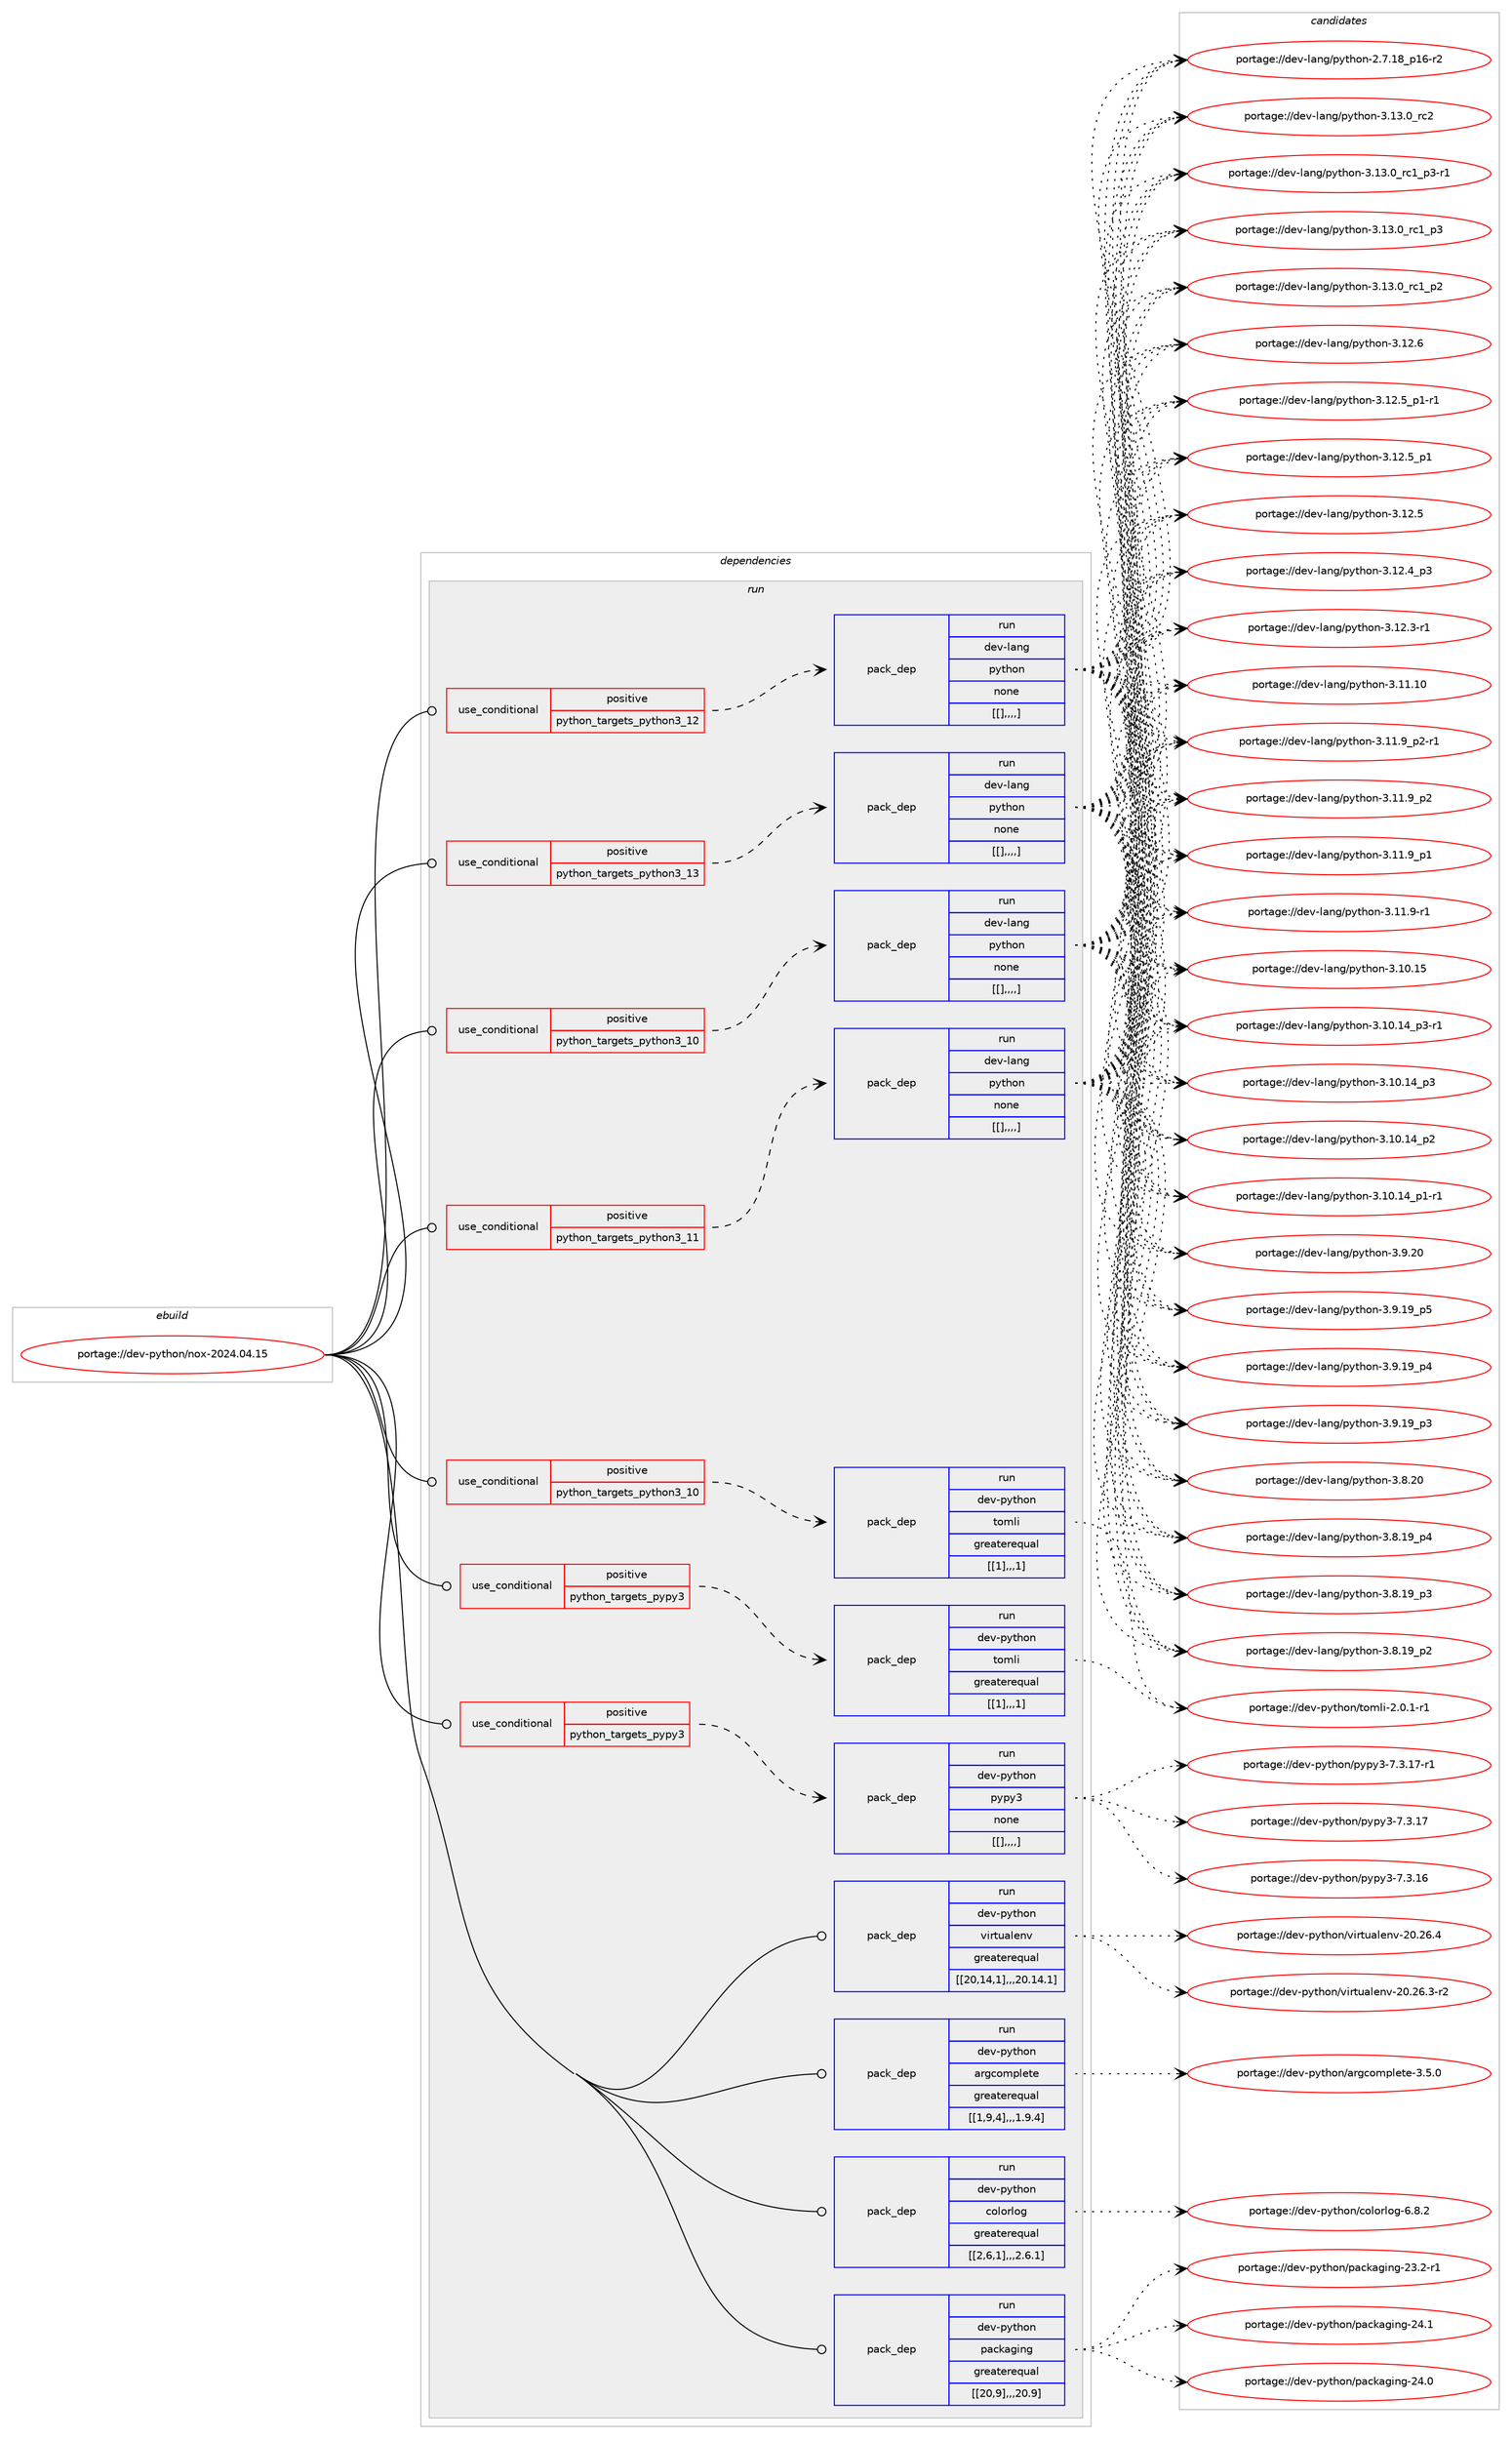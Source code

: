 digraph prolog {

# *************
# Graph options
# *************

newrank=true;
concentrate=true;
compound=true;
graph [rankdir=LR,fontname=Helvetica,fontsize=10,ranksep=1.5];#, ranksep=2.5, nodesep=0.2];
edge  [arrowhead=vee];
node  [fontname=Helvetica,fontsize=10];

# **********
# The ebuild
# **********

subgraph cluster_leftcol {
color=gray;
label=<<i>ebuild</i>>;
id [label="portage://dev-python/nox-2024.04.15", color=red, width=4, href="../dev-python/nox-2024.04.15.svg"];
}

# ****************
# The dependencies
# ****************

subgraph cluster_midcol {
color=gray;
label=<<i>dependencies</i>>;
subgraph cluster_compile {
fillcolor="#eeeeee";
style=filled;
label=<<i>compile</i>>;
}
subgraph cluster_compileandrun {
fillcolor="#eeeeee";
style=filled;
label=<<i>compile and run</i>>;
}
subgraph cluster_run {
fillcolor="#eeeeee";
style=filled;
label=<<i>run</i>>;
subgraph cond35975 {
dependency153792 [label=<<TABLE BORDER="0" CELLBORDER="1" CELLSPACING="0" CELLPADDING="4"><TR><TD ROWSPAN="3" CELLPADDING="10">use_conditional</TD></TR><TR><TD>positive</TD></TR><TR><TD>python_targets_pypy3</TD></TR></TABLE>>, shape=none, color=red];
subgraph pack116599 {
dependency153793 [label=<<TABLE BORDER="0" CELLBORDER="1" CELLSPACING="0" CELLPADDING="4" WIDTH="220"><TR><TD ROWSPAN="6" CELLPADDING="30">pack_dep</TD></TR><TR><TD WIDTH="110">run</TD></TR><TR><TD>dev-python</TD></TR><TR><TD>pypy3</TD></TR><TR><TD>none</TD></TR><TR><TD>[[],,,,]</TD></TR></TABLE>>, shape=none, color=blue];
}
dependency153792:e -> dependency153793:w [weight=20,style="dashed",arrowhead="vee"];
}
id:e -> dependency153792:w [weight=20,style="solid",arrowhead="odot"];
subgraph cond35976 {
dependency153794 [label=<<TABLE BORDER="0" CELLBORDER="1" CELLSPACING="0" CELLPADDING="4"><TR><TD ROWSPAN="3" CELLPADDING="10">use_conditional</TD></TR><TR><TD>positive</TD></TR><TR><TD>python_targets_pypy3</TD></TR></TABLE>>, shape=none, color=red];
subgraph pack116600 {
dependency153795 [label=<<TABLE BORDER="0" CELLBORDER="1" CELLSPACING="0" CELLPADDING="4" WIDTH="220"><TR><TD ROWSPAN="6" CELLPADDING="30">pack_dep</TD></TR><TR><TD WIDTH="110">run</TD></TR><TR><TD>dev-python</TD></TR><TR><TD>tomli</TD></TR><TR><TD>greaterequal</TD></TR><TR><TD>[[1],,,1]</TD></TR></TABLE>>, shape=none, color=blue];
}
dependency153794:e -> dependency153795:w [weight=20,style="dashed",arrowhead="vee"];
}
id:e -> dependency153794:w [weight=20,style="solid",arrowhead="odot"];
subgraph cond35977 {
dependency153796 [label=<<TABLE BORDER="0" CELLBORDER="1" CELLSPACING="0" CELLPADDING="4"><TR><TD ROWSPAN="3" CELLPADDING="10">use_conditional</TD></TR><TR><TD>positive</TD></TR><TR><TD>python_targets_python3_10</TD></TR></TABLE>>, shape=none, color=red];
subgraph pack116601 {
dependency153797 [label=<<TABLE BORDER="0" CELLBORDER="1" CELLSPACING="0" CELLPADDING="4" WIDTH="220"><TR><TD ROWSPAN="6" CELLPADDING="30">pack_dep</TD></TR><TR><TD WIDTH="110">run</TD></TR><TR><TD>dev-lang</TD></TR><TR><TD>python</TD></TR><TR><TD>none</TD></TR><TR><TD>[[],,,,]</TD></TR></TABLE>>, shape=none, color=blue];
}
dependency153796:e -> dependency153797:w [weight=20,style="dashed",arrowhead="vee"];
}
id:e -> dependency153796:w [weight=20,style="solid",arrowhead="odot"];
subgraph cond35978 {
dependency153798 [label=<<TABLE BORDER="0" CELLBORDER="1" CELLSPACING="0" CELLPADDING="4"><TR><TD ROWSPAN="3" CELLPADDING="10">use_conditional</TD></TR><TR><TD>positive</TD></TR><TR><TD>python_targets_python3_10</TD></TR></TABLE>>, shape=none, color=red];
subgraph pack116602 {
dependency153799 [label=<<TABLE BORDER="0" CELLBORDER="1" CELLSPACING="0" CELLPADDING="4" WIDTH="220"><TR><TD ROWSPAN="6" CELLPADDING="30">pack_dep</TD></TR><TR><TD WIDTH="110">run</TD></TR><TR><TD>dev-python</TD></TR><TR><TD>tomli</TD></TR><TR><TD>greaterequal</TD></TR><TR><TD>[[1],,,1]</TD></TR></TABLE>>, shape=none, color=blue];
}
dependency153798:e -> dependency153799:w [weight=20,style="dashed",arrowhead="vee"];
}
id:e -> dependency153798:w [weight=20,style="solid",arrowhead="odot"];
subgraph cond35979 {
dependency153800 [label=<<TABLE BORDER="0" CELLBORDER="1" CELLSPACING="0" CELLPADDING="4"><TR><TD ROWSPAN="3" CELLPADDING="10">use_conditional</TD></TR><TR><TD>positive</TD></TR><TR><TD>python_targets_python3_11</TD></TR></TABLE>>, shape=none, color=red];
subgraph pack116603 {
dependency153801 [label=<<TABLE BORDER="0" CELLBORDER="1" CELLSPACING="0" CELLPADDING="4" WIDTH="220"><TR><TD ROWSPAN="6" CELLPADDING="30">pack_dep</TD></TR><TR><TD WIDTH="110">run</TD></TR><TR><TD>dev-lang</TD></TR><TR><TD>python</TD></TR><TR><TD>none</TD></TR><TR><TD>[[],,,,]</TD></TR></TABLE>>, shape=none, color=blue];
}
dependency153800:e -> dependency153801:w [weight=20,style="dashed",arrowhead="vee"];
}
id:e -> dependency153800:w [weight=20,style="solid",arrowhead="odot"];
subgraph cond35980 {
dependency153802 [label=<<TABLE BORDER="0" CELLBORDER="1" CELLSPACING="0" CELLPADDING="4"><TR><TD ROWSPAN="3" CELLPADDING="10">use_conditional</TD></TR><TR><TD>positive</TD></TR><TR><TD>python_targets_python3_12</TD></TR></TABLE>>, shape=none, color=red];
subgraph pack116604 {
dependency153803 [label=<<TABLE BORDER="0" CELLBORDER="1" CELLSPACING="0" CELLPADDING="4" WIDTH="220"><TR><TD ROWSPAN="6" CELLPADDING="30">pack_dep</TD></TR><TR><TD WIDTH="110">run</TD></TR><TR><TD>dev-lang</TD></TR><TR><TD>python</TD></TR><TR><TD>none</TD></TR><TR><TD>[[],,,,]</TD></TR></TABLE>>, shape=none, color=blue];
}
dependency153802:e -> dependency153803:w [weight=20,style="dashed",arrowhead="vee"];
}
id:e -> dependency153802:w [weight=20,style="solid",arrowhead="odot"];
subgraph cond35981 {
dependency153804 [label=<<TABLE BORDER="0" CELLBORDER="1" CELLSPACING="0" CELLPADDING="4"><TR><TD ROWSPAN="3" CELLPADDING="10">use_conditional</TD></TR><TR><TD>positive</TD></TR><TR><TD>python_targets_python3_13</TD></TR></TABLE>>, shape=none, color=red];
subgraph pack116605 {
dependency153805 [label=<<TABLE BORDER="0" CELLBORDER="1" CELLSPACING="0" CELLPADDING="4" WIDTH="220"><TR><TD ROWSPAN="6" CELLPADDING="30">pack_dep</TD></TR><TR><TD WIDTH="110">run</TD></TR><TR><TD>dev-lang</TD></TR><TR><TD>python</TD></TR><TR><TD>none</TD></TR><TR><TD>[[],,,,]</TD></TR></TABLE>>, shape=none, color=blue];
}
dependency153804:e -> dependency153805:w [weight=20,style="dashed",arrowhead="vee"];
}
id:e -> dependency153804:w [weight=20,style="solid",arrowhead="odot"];
subgraph pack116606 {
dependency153806 [label=<<TABLE BORDER="0" CELLBORDER="1" CELLSPACING="0" CELLPADDING="4" WIDTH="220"><TR><TD ROWSPAN="6" CELLPADDING="30">pack_dep</TD></TR><TR><TD WIDTH="110">run</TD></TR><TR><TD>dev-python</TD></TR><TR><TD>argcomplete</TD></TR><TR><TD>greaterequal</TD></TR><TR><TD>[[1,9,4],,,1.9.4]</TD></TR></TABLE>>, shape=none, color=blue];
}
id:e -> dependency153806:w [weight=20,style="solid",arrowhead="odot"];
subgraph pack116607 {
dependency153807 [label=<<TABLE BORDER="0" CELLBORDER="1" CELLSPACING="0" CELLPADDING="4" WIDTH="220"><TR><TD ROWSPAN="6" CELLPADDING="30">pack_dep</TD></TR><TR><TD WIDTH="110">run</TD></TR><TR><TD>dev-python</TD></TR><TR><TD>colorlog</TD></TR><TR><TD>greaterequal</TD></TR><TR><TD>[[2,6,1],,,2.6.1]</TD></TR></TABLE>>, shape=none, color=blue];
}
id:e -> dependency153807:w [weight=20,style="solid",arrowhead="odot"];
subgraph pack116608 {
dependency153808 [label=<<TABLE BORDER="0" CELLBORDER="1" CELLSPACING="0" CELLPADDING="4" WIDTH="220"><TR><TD ROWSPAN="6" CELLPADDING="30">pack_dep</TD></TR><TR><TD WIDTH="110">run</TD></TR><TR><TD>dev-python</TD></TR><TR><TD>packaging</TD></TR><TR><TD>greaterequal</TD></TR><TR><TD>[[20,9],,,20.9]</TD></TR></TABLE>>, shape=none, color=blue];
}
id:e -> dependency153808:w [weight=20,style="solid",arrowhead="odot"];
subgraph pack116609 {
dependency153809 [label=<<TABLE BORDER="0" CELLBORDER="1" CELLSPACING="0" CELLPADDING="4" WIDTH="220"><TR><TD ROWSPAN="6" CELLPADDING="30">pack_dep</TD></TR><TR><TD WIDTH="110">run</TD></TR><TR><TD>dev-python</TD></TR><TR><TD>virtualenv</TD></TR><TR><TD>greaterequal</TD></TR><TR><TD>[[20,14,1],,,20.14.1]</TD></TR></TABLE>>, shape=none, color=blue];
}
id:e -> dependency153809:w [weight=20,style="solid",arrowhead="odot"];
}
}

# **************
# The candidates
# **************

subgraph cluster_choices {
rank=same;
color=gray;
label=<<i>candidates</i>>;

subgraph choice116599 {
color=black;
nodesep=1;
choice100101118451121211161041111104711212111212151455546514649554511449 [label="portage://dev-python/pypy3-7.3.17-r1", color=red, width=4,href="../dev-python/pypy3-7.3.17-r1.svg"];
choice10010111845112121116104111110471121211121215145554651464955 [label="portage://dev-python/pypy3-7.3.17", color=red, width=4,href="../dev-python/pypy3-7.3.17.svg"];
choice10010111845112121116104111110471121211121215145554651464954 [label="portage://dev-python/pypy3-7.3.16", color=red, width=4,href="../dev-python/pypy3-7.3.16.svg"];
dependency153793:e -> choice100101118451121211161041111104711212111212151455546514649554511449:w [style=dotted,weight="100"];
dependency153793:e -> choice10010111845112121116104111110471121211121215145554651464955:w [style=dotted,weight="100"];
dependency153793:e -> choice10010111845112121116104111110471121211121215145554651464954:w [style=dotted,weight="100"];
}
subgraph choice116600 {
color=black;
nodesep=1;
choice10010111845112121116104111110471161111091081054550464846494511449 [label="portage://dev-python/tomli-2.0.1-r1", color=red, width=4,href="../dev-python/tomli-2.0.1-r1.svg"];
dependency153795:e -> choice10010111845112121116104111110471161111091081054550464846494511449:w [style=dotted,weight="100"];
}
subgraph choice116601 {
color=black;
nodesep=1;
choice10010111845108971101034711212111610411111045514649514648951149950 [label="portage://dev-lang/python-3.13.0_rc2", color=red, width=4,href="../dev-lang/python-3.13.0_rc2.svg"];
choice1001011184510897110103471121211161041111104551464951464895114994995112514511449 [label="portage://dev-lang/python-3.13.0_rc1_p3-r1", color=red, width=4,href="../dev-lang/python-3.13.0_rc1_p3-r1.svg"];
choice100101118451089711010347112121116104111110455146495146489511499499511251 [label="portage://dev-lang/python-3.13.0_rc1_p3", color=red, width=4,href="../dev-lang/python-3.13.0_rc1_p3.svg"];
choice100101118451089711010347112121116104111110455146495146489511499499511250 [label="portage://dev-lang/python-3.13.0_rc1_p2", color=red, width=4,href="../dev-lang/python-3.13.0_rc1_p2.svg"];
choice10010111845108971101034711212111610411111045514649504654 [label="portage://dev-lang/python-3.12.6", color=red, width=4,href="../dev-lang/python-3.12.6.svg"];
choice1001011184510897110103471121211161041111104551464950465395112494511449 [label="portage://dev-lang/python-3.12.5_p1-r1", color=red, width=4,href="../dev-lang/python-3.12.5_p1-r1.svg"];
choice100101118451089711010347112121116104111110455146495046539511249 [label="portage://dev-lang/python-3.12.5_p1", color=red, width=4,href="../dev-lang/python-3.12.5_p1.svg"];
choice10010111845108971101034711212111610411111045514649504653 [label="portage://dev-lang/python-3.12.5", color=red, width=4,href="../dev-lang/python-3.12.5.svg"];
choice100101118451089711010347112121116104111110455146495046529511251 [label="portage://dev-lang/python-3.12.4_p3", color=red, width=4,href="../dev-lang/python-3.12.4_p3.svg"];
choice100101118451089711010347112121116104111110455146495046514511449 [label="portage://dev-lang/python-3.12.3-r1", color=red, width=4,href="../dev-lang/python-3.12.3-r1.svg"];
choice1001011184510897110103471121211161041111104551464949464948 [label="portage://dev-lang/python-3.11.10", color=red, width=4,href="../dev-lang/python-3.11.10.svg"];
choice1001011184510897110103471121211161041111104551464949465795112504511449 [label="portage://dev-lang/python-3.11.9_p2-r1", color=red, width=4,href="../dev-lang/python-3.11.9_p2-r1.svg"];
choice100101118451089711010347112121116104111110455146494946579511250 [label="portage://dev-lang/python-3.11.9_p2", color=red, width=4,href="../dev-lang/python-3.11.9_p2.svg"];
choice100101118451089711010347112121116104111110455146494946579511249 [label="portage://dev-lang/python-3.11.9_p1", color=red, width=4,href="../dev-lang/python-3.11.9_p1.svg"];
choice100101118451089711010347112121116104111110455146494946574511449 [label="portage://dev-lang/python-3.11.9-r1", color=red, width=4,href="../dev-lang/python-3.11.9-r1.svg"];
choice1001011184510897110103471121211161041111104551464948464953 [label="portage://dev-lang/python-3.10.15", color=red, width=4,href="../dev-lang/python-3.10.15.svg"];
choice100101118451089711010347112121116104111110455146494846495295112514511449 [label="portage://dev-lang/python-3.10.14_p3-r1", color=red, width=4,href="../dev-lang/python-3.10.14_p3-r1.svg"];
choice10010111845108971101034711212111610411111045514649484649529511251 [label="portage://dev-lang/python-3.10.14_p3", color=red, width=4,href="../dev-lang/python-3.10.14_p3.svg"];
choice10010111845108971101034711212111610411111045514649484649529511250 [label="portage://dev-lang/python-3.10.14_p2", color=red, width=4,href="../dev-lang/python-3.10.14_p2.svg"];
choice100101118451089711010347112121116104111110455146494846495295112494511449 [label="portage://dev-lang/python-3.10.14_p1-r1", color=red, width=4,href="../dev-lang/python-3.10.14_p1-r1.svg"];
choice10010111845108971101034711212111610411111045514657465048 [label="portage://dev-lang/python-3.9.20", color=red, width=4,href="../dev-lang/python-3.9.20.svg"];
choice100101118451089711010347112121116104111110455146574649579511253 [label="portage://dev-lang/python-3.9.19_p5", color=red, width=4,href="../dev-lang/python-3.9.19_p5.svg"];
choice100101118451089711010347112121116104111110455146574649579511252 [label="portage://dev-lang/python-3.9.19_p4", color=red, width=4,href="../dev-lang/python-3.9.19_p4.svg"];
choice100101118451089711010347112121116104111110455146574649579511251 [label="portage://dev-lang/python-3.9.19_p3", color=red, width=4,href="../dev-lang/python-3.9.19_p3.svg"];
choice10010111845108971101034711212111610411111045514656465048 [label="portage://dev-lang/python-3.8.20", color=red, width=4,href="../dev-lang/python-3.8.20.svg"];
choice100101118451089711010347112121116104111110455146564649579511252 [label="portage://dev-lang/python-3.8.19_p4", color=red, width=4,href="../dev-lang/python-3.8.19_p4.svg"];
choice100101118451089711010347112121116104111110455146564649579511251 [label="portage://dev-lang/python-3.8.19_p3", color=red, width=4,href="../dev-lang/python-3.8.19_p3.svg"];
choice100101118451089711010347112121116104111110455146564649579511250 [label="portage://dev-lang/python-3.8.19_p2", color=red, width=4,href="../dev-lang/python-3.8.19_p2.svg"];
choice100101118451089711010347112121116104111110455046554649569511249544511450 [label="portage://dev-lang/python-2.7.18_p16-r2", color=red, width=4,href="../dev-lang/python-2.7.18_p16-r2.svg"];
dependency153797:e -> choice10010111845108971101034711212111610411111045514649514648951149950:w [style=dotted,weight="100"];
dependency153797:e -> choice1001011184510897110103471121211161041111104551464951464895114994995112514511449:w [style=dotted,weight="100"];
dependency153797:e -> choice100101118451089711010347112121116104111110455146495146489511499499511251:w [style=dotted,weight="100"];
dependency153797:e -> choice100101118451089711010347112121116104111110455146495146489511499499511250:w [style=dotted,weight="100"];
dependency153797:e -> choice10010111845108971101034711212111610411111045514649504654:w [style=dotted,weight="100"];
dependency153797:e -> choice1001011184510897110103471121211161041111104551464950465395112494511449:w [style=dotted,weight="100"];
dependency153797:e -> choice100101118451089711010347112121116104111110455146495046539511249:w [style=dotted,weight="100"];
dependency153797:e -> choice10010111845108971101034711212111610411111045514649504653:w [style=dotted,weight="100"];
dependency153797:e -> choice100101118451089711010347112121116104111110455146495046529511251:w [style=dotted,weight="100"];
dependency153797:e -> choice100101118451089711010347112121116104111110455146495046514511449:w [style=dotted,weight="100"];
dependency153797:e -> choice1001011184510897110103471121211161041111104551464949464948:w [style=dotted,weight="100"];
dependency153797:e -> choice1001011184510897110103471121211161041111104551464949465795112504511449:w [style=dotted,weight="100"];
dependency153797:e -> choice100101118451089711010347112121116104111110455146494946579511250:w [style=dotted,weight="100"];
dependency153797:e -> choice100101118451089711010347112121116104111110455146494946579511249:w [style=dotted,weight="100"];
dependency153797:e -> choice100101118451089711010347112121116104111110455146494946574511449:w [style=dotted,weight="100"];
dependency153797:e -> choice1001011184510897110103471121211161041111104551464948464953:w [style=dotted,weight="100"];
dependency153797:e -> choice100101118451089711010347112121116104111110455146494846495295112514511449:w [style=dotted,weight="100"];
dependency153797:e -> choice10010111845108971101034711212111610411111045514649484649529511251:w [style=dotted,weight="100"];
dependency153797:e -> choice10010111845108971101034711212111610411111045514649484649529511250:w [style=dotted,weight="100"];
dependency153797:e -> choice100101118451089711010347112121116104111110455146494846495295112494511449:w [style=dotted,weight="100"];
dependency153797:e -> choice10010111845108971101034711212111610411111045514657465048:w [style=dotted,weight="100"];
dependency153797:e -> choice100101118451089711010347112121116104111110455146574649579511253:w [style=dotted,weight="100"];
dependency153797:e -> choice100101118451089711010347112121116104111110455146574649579511252:w [style=dotted,weight="100"];
dependency153797:e -> choice100101118451089711010347112121116104111110455146574649579511251:w [style=dotted,weight="100"];
dependency153797:e -> choice10010111845108971101034711212111610411111045514656465048:w [style=dotted,weight="100"];
dependency153797:e -> choice100101118451089711010347112121116104111110455146564649579511252:w [style=dotted,weight="100"];
dependency153797:e -> choice100101118451089711010347112121116104111110455146564649579511251:w [style=dotted,weight="100"];
dependency153797:e -> choice100101118451089711010347112121116104111110455146564649579511250:w [style=dotted,weight="100"];
dependency153797:e -> choice100101118451089711010347112121116104111110455046554649569511249544511450:w [style=dotted,weight="100"];
}
subgraph choice116602 {
color=black;
nodesep=1;
choice10010111845112121116104111110471161111091081054550464846494511449 [label="portage://dev-python/tomli-2.0.1-r1", color=red, width=4,href="../dev-python/tomli-2.0.1-r1.svg"];
dependency153799:e -> choice10010111845112121116104111110471161111091081054550464846494511449:w [style=dotted,weight="100"];
}
subgraph choice116603 {
color=black;
nodesep=1;
choice10010111845108971101034711212111610411111045514649514648951149950 [label="portage://dev-lang/python-3.13.0_rc2", color=red, width=4,href="../dev-lang/python-3.13.0_rc2.svg"];
choice1001011184510897110103471121211161041111104551464951464895114994995112514511449 [label="portage://dev-lang/python-3.13.0_rc1_p3-r1", color=red, width=4,href="../dev-lang/python-3.13.0_rc1_p3-r1.svg"];
choice100101118451089711010347112121116104111110455146495146489511499499511251 [label="portage://dev-lang/python-3.13.0_rc1_p3", color=red, width=4,href="../dev-lang/python-3.13.0_rc1_p3.svg"];
choice100101118451089711010347112121116104111110455146495146489511499499511250 [label="portage://dev-lang/python-3.13.0_rc1_p2", color=red, width=4,href="../dev-lang/python-3.13.0_rc1_p2.svg"];
choice10010111845108971101034711212111610411111045514649504654 [label="portage://dev-lang/python-3.12.6", color=red, width=4,href="../dev-lang/python-3.12.6.svg"];
choice1001011184510897110103471121211161041111104551464950465395112494511449 [label="portage://dev-lang/python-3.12.5_p1-r1", color=red, width=4,href="../dev-lang/python-3.12.5_p1-r1.svg"];
choice100101118451089711010347112121116104111110455146495046539511249 [label="portage://dev-lang/python-3.12.5_p1", color=red, width=4,href="../dev-lang/python-3.12.5_p1.svg"];
choice10010111845108971101034711212111610411111045514649504653 [label="portage://dev-lang/python-3.12.5", color=red, width=4,href="../dev-lang/python-3.12.5.svg"];
choice100101118451089711010347112121116104111110455146495046529511251 [label="portage://dev-lang/python-3.12.4_p3", color=red, width=4,href="../dev-lang/python-3.12.4_p3.svg"];
choice100101118451089711010347112121116104111110455146495046514511449 [label="portage://dev-lang/python-3.12.3-r1", color=red, width=4,href="../dev-lang/python-3.12.3-r1.svg"];
choice1001011184510897110103471121211161041111104551464949464948 [label="portage://dev-lang/python-3.11.10", color=red, width=4,href="../dev-lang/python-3.11.10.svg"];
choice1001011184510897110103471121211161041111104551464949465795112504511449 [label="portage://dev-lang/python-3.11.9_p2-r1", color=red, width=4,href="../dev-lang/python-3.11.9_p2-r1.svg"];
choice100101118451089711010347112121116104111110455146494946579511250 [label="portage://dev-lang/python-3.11.9_p2", color=red, width=4,href="../dev-lang/python-3.11.9_p2.svg"];
choice100101118451089711010347112121116104111110455146494946579511249 [label="portage://dev-lang/python-3.11.9_p1", color=red, width=4,href="../dev-lang/python-3.11.9_p1.svg"];
choice100101118451089711010347112121116104111110455146494946574511449 [label="portage://dev-lang/python-3.11.9-r1", color=red, width=4,href="../dev-lang/python-3.11.9-r1.svg"];
choice1001011184510897110103471121211161041111104551464948464953 [label="portage://dev-lang/python-3.10.15", color=red, width=4,href="../dev-lang/python-3.10.15.svg"];
choice100101118451089711010347112121116104111110455146494846495295112514511449 [label="portage://dev-lang/python-3.10.14_p3-r1", color=red, width=4,href="../dev-lang/python-3.10.14_p3-r1.svg"];
choice10010111845108971101034711212111610411111045514649484649529511251 [label="portage://dev-lang/python-3.10.14_p3", color=red, width=4,href="../dev-lang/python-3.10.14_p3.svg"];
choice10010111845108971101034711212111610411111045514649484649529511250 [label="portage://dev-lang/python-3.10.14_p2", color=red, width=4,href="../dev-lang/python-3.10.14_p2.svg"];
choice100101118451089711010347112121116104111110455146494846495295112494511449 [label="portage://dev-lang/python-3.10.14_p1-r1", color=red, width=4,href="../dev-lang/python-3.10.14_p1-r1.svg"];
choice10010111845108971101034711212111610411111045514657465048 [label="portage://dev-lang/python-3.9.20", color=red, width=4,href="../dev-lang/python-3.9.20.svg"];
choice100101118451089711010347112121116104111110455146574649579511253 [label="portage://dev-lang/python-3.9.19_p5", color=red, width=4,href="../dev-lang/python-3.9.19_p5.svg"];
choice100101118451089711010347112121116104111110455146574649579511252 [label="portage://dev-lang/python-3.9.19_p4", color=red, width=4,href="../dev-lang/python-3.9.19_p4.svg"];
choice100101118451089711010347112121116104111110455146574649579511251 [label="portage://dev-lang/python-3.9.19_p3", color=red, width=4,href="../dev-lang/python-3.9.19_p3.svg"];
choice10010111845108971101034711212111610411111045514656465048 [label="portage://dev-lang/python-3.8.20", color=red, width=4,href="../dev-lang/python-3.8.20.svg"];
choice100101118451089711010347112121116104111110455146564649579511252 [label="portage://dev-lang/python-3.8.19_p4", color=red, width=4,href="../dev-lang/python-3.8.19_p4.svg"];
choice100101118451089711010347112121116104111110455146564649579511251 [label="portage://dev-lang/python-3.8.19_p3", color=red, width=4,href="../dev-lang/python-3.8.19_p3.svg"];
choice100101118451089711010347112121116104111110455146564649579511250 [label="portage://dev-lang/python-3.8.19_p2", color=red, width=4,href="../dev-lang/python-3.8.19_p2.svg"];
choice100101118451089711010347112121116104111110455046554649569511249544511450 [label="portage://dev-lang/python-2.7.18_p16-r2", color=red, width=4,href="../dev-lang/python-2.7.18_p16-r2.svg"];
dependency153801:e -> choice10010111845108971101034711212111610411111045514649514648951149950:w [style=dotted,weight="100"];
dependency153801:e -> choice1001011184510897110103471121211161041111104551464951464895114994995112514511449:w [style=dotted,weight="100"];
dependency153801:e -> choice100101118451089711010347112121116104111110455146495146489511499499511251:w [style=dotted,weight="100"];
dependency153801:e -> choice100101118451089711010347112121116104111110455146495146489511499499511250:w [style=dotted,weight="100"];
dependency153801:e -> choice10010111845108971101034711212111610411111045514649504654:w [style=dotted,weight="100"];
dependency153801:e -> choice1001011184510897110103471121211161041111104551464950465395112494511449:w [style=dotted,weight="100"];
dependency153801:e -> choice100101118451089711010347112121116104111110455146495046539511249:w [style=dotted,weight="100"];
dependency153801:e -> choice10010111845108971101034711212111610411111045514649504653:w [style=dotted,weight="100"];
dependency153801:e -> choice100101118451089711010347112121116104111110455146495046529511251:w [style=dotted,weight="100"];
dependency153801:e -> choice100101118451089711010347112121116104111110455146495046514511449:w [style=dotted,weight="100"];
dependency153801:e -> choice1001011184510897110103471121211161041111104551464949464948:w [style=dotted,weight="100"];
dependency153801:e -> choice1001011184510897110103471121211161041111104551464949465795112504511449:w [style=dotted,weight="100"];
dependency153801:e -> choice100101118451089711010347112121116104111110455146494946579511250:w [style=dotted,weight="100"];
dependency153801:e -> choice100101118451089711010347112121116104111110455146494946579511249:w [style=dotted,weight="100"];
dependency153801:e -> choice100101118451089711010347112121116104111110455146494946574511449:w [style=dotted,weight="100"];
dependency153801:e -> choice1001011184510897110103471121211161041111104551464948464953:w [style=dotted,weight="100"];
dependency153801:e -> choice100101118451089711010347112121116104111110455146494846495295112514511449:w [style=dotted,weight="100"];
dependency153801:e -> choice10010111845108971101034711212111610411111045514649484649529511251:w [style=dotted,weight="100"];
dependency153801:e -> choice10010111845108971101034711212111610411111045514649484649529511250:w [style=dotted,weight="100"];
dependency153801:e -> choice100101118451089711010347112121116104111110455146494846495295112494511449:w [style=dotted,weight="100"];
dependency153801:e -> choice10010111845108971101034711212111610411111045514657465048:w [style=dotted,weight="100"];
dependency153801:e -> choice100101118451089711010347112121116104111110455146574649579511253:w [style=dotted,weight="100"];
dependency153801:e -> choice100101118451089711010347112121116104111110455146574649579511252:w [style=dotted,weight="100"];
dependency153801:e -> choice100101118451089711010347112121116104111110455146574649579511251:w [style=dotted,weight="100"];
dependency153801:e -> choice10010111845108971101034711212111610411111045514656465048:w [style=dotted,weight="100"];
dependency153801:e -> choice100101118451089711010347112121116104111110455146564649579511252:w [style=dotted,weight="100"];
dependency153801:e -> choice100101118451089711010347112121116104111110455146564649579511251:w [style=dotted,weight="100"];
dependency153801:e -> choice100101118451089711010347112121116104111110455146564649579511250:w [style=dotted,weight="100"];
dependency153801:e -> choice100101118451089711010347112121116104111110455046554649569511249544511450:w [style=dotted,weight="100"];
}
subgraph choice116604 {
color=black;
nodesep=1;
choice10010111845108971101034711212111610411111045514649514648951149950 [label="portage://dev-lang/python-3.13.0_rc2", color=red, width=4,href="../dev-lang/python-3.13.0_rc2.svg"];
choice1001011184510897110103471121211161041111104551464951464895114994995112514511449 [label="portage://dev-lang/python-3.13.0_rc1_p3-r1", color=red, width=4,href="../dev-lang/python-3.13.0_rc1_p3-r1.svg"];
choice100101118451089711010347112121116104111110455146495146489511499499511251 [label="portage://dev-lang/python-3.13.0_rc1_p3", color=red, width=4,href="../dev-lang/python-3.13.0_rc1_p3.svg"];
choice100101118451089711010347112121116104111110455146495146489511499499511250 [label="portage://dev-lang/python-3.13.0_rc1_p2", color=red, width=4,href="../dev-lang/python-3.13.0_rc1_p2.svg"];
choice10010111845108971101034711212111610411111045514649504654 [label="portage://dev-lang/python-3.12.6", color=red, width=4,href="../dev-lang/python-3.12.6.svg"];
choice1001011184510897110103471121211161041111104551464950465395112494511449 [label="portage://dev-lang/python-3.12.5_p1-r1", color=red, width=4,href="../dev-lang/python-3.12.5_p1-r1.svg"];
choice100101118451089711010347112121116104111110455146495046539511249 [label="portage://dev-lang/python-3.12.5_p1", color=red, width=4,href="../dev-lang/python-3.12.5_p1.svg"];
choice10010111845108971101034711212111610411111045514649504653 [label="portage://dev-lang/python-3.12.5", color=red, width=4,href="../dev-lang/python-3.12.5.svg"];
choice100101118451089711010347112121116104111110455146495046529511251 [label="portage://dev-lang/python-3.12.4_p3", color=red, width=4,href="../dev-lang/python-3.12.4_p3.svg"];
choice100101118451089711010347112121116104111110455146495046514511449 [label="portage://dev-lang/python-3.12.3-r1", color=red, width=4,href="../dev-lang/python-3.12.3-r1.svg"];
choice1001011184510897110103471121211161041111104551464949464948 [label="portage://dev-lang/python-3.11.10", color=red, width=4,href="../dev-lang/python-3.11.10.svg"];
choice1001011184510897110103471121211161041111104551464949465795112504511449 [label="portage://dev-lang/python-3.11.9_p2-r1", color=red, width=4,href="../dev-lang/python-3.11.9_p2-r1.svg"];
choice100101118451089711010347112121116104111110455146494946579511250 [label="portage://dev-lang/python-3.11.9_p2", color=red, width=4,href="../dev-lang/python-3.11.9_p2.svg"];
choice100101118451089711010347112121116104111110455146494946579511249 [label="portage://dev-lang/python-3.11.9_p1", color=red, width=4,href="../dev-lang/python-3.11.9_p1.svg"];
choice100101118451089711010347112121116104111110455146494946574511449 [label="portage://dev-lang/python-3.11.9-r1", color=red, width=4,href="../dev-lang/python-3.11.9-r1.svg"];
choice1001011184510897110103471121211161041111104551464948464953 [label="portage://dev-lang/python-3.10.15", color=red, width=4,href="../dev-lang/python-3.10.15.svg"];
choice100101118451089711010347112121116104111110455146494846495295112514511449 [label="portage://dev-lang/python-3.10.14_p3-r1", color=red, width=4,href="../dev-lang/python-3.10.14_p3-r1.svg"];
choice10010111845108971101034711212111610411111045514649484649529511251 [label="portage://dev-lang/python-3.10.14_p3", color=red, width=4,href="../dev-lang/python-3.10.14_p3.svg"];
choice10010111845108971101034711212111610411111045514649484649529511250 [label="portage://dev-lang/python-3.10.14_p2", color=red, width=4,href="../dev-lang/python-3.10.14_p2.svg"];
choice100101118451089711010347112121116104111110455146494846495295112494511449 [label="portage://dev-lang/python-3.10.14_p1-r1", color=red, width=4,href="../dev-lang/python-3.10.14_p1-r1.svg"];
choice10010111845108971101034711212111610411111045514657465048 [label="portage://dev-lang/python-3.9.20", color=red, width=4,href="../dev-lang/python-3.9.20.svg"];
choice100101118451089711010347112121116104111110455146574649579511253 [label="portage://dev-lang/python-3.9.19_p5", color=red, width=4,href="../dev-lang/python-3.9.19_p5.svg"];
choice100101118451089711010347112121116104111110455146574649579511252 [label="portage://dev-lang/python-3.9.19_p4", color=red, width=4,href="../dev-lang/python-3.9.19_p4.svg"];
choice100101118451089711010347112121116104111110455146574649579511251 [label="portage://dev-lang/python-3.9.19_p3", color=red, width=4,href="../dev-lang/python-3.9.19_p3.svg"];
choice10010111845108971101034711212111610411111045514656465048 [label="portage://dev-lang/python-3.8.20", color=red, width=4,href="../dev-lang/python-3.8.20.svg"];
choice100101118451089711010347112121116104111110455146564649579511252 [label="portage://dev-lang/python-3.8.19_p4", color=red, width=4,href="../dev-lang/python-3.8.19_p4.svg"];
choice100101118451089711010347112121116104111110455146564649579511251 [label="portage://dev-lang/python-3.8.19_p3", color=red, width=4,href="../dev-lang/python-3.8.19_p3.svg"];
choice100101118451089711010347112121116104111110455146564649579511250 [label="portage://dev-lang/python-3.8.19_p2", color=red, width=4,href="../dev-lang/python-3.8.19_p2.svg"];
choice100101118451089711010347112121116104111110455046554649569511249544511450 [label="portage://dev-lang/python-2.7.18_p16-r2", color=red, width=4,href="../dev-lang/python-2.7.18_p16-r2.svg"];
dependency153803:e -> choice10010111845108971101034711212111610411111045514649514648951149950:w [style=dotted,weight="100"];
dependency153803:e -> choice1001011184510897110103471121211161041111104551464951464895114994995112514511449:w [style=dotted,weight="100"];
dependency153803:e -> choice100101118451089711010347112121116104111110455146495146489511499499511251:w [style=dotted,weight="100"];
dependency153803:e -> choice100101118451089711010347112121116104111110455146495146489511499499511250:w [style=dotted,weight="100"];
dependency153803:e -> choice10010111845108971101034711212111610411111045514649504654:w [style=dotted,weight="100"];
dependency153803:e -> choice1001011184510897110103471121211161041111104551464950465395112494511449:w [style=dotted,weight="100"];
dependency153803:e -> choice100101118451089711010347112121116104111110455146495046539511249:w [style=dotted,weight="100"];
dependency153803:e -> choice10010111845108971101034711212111610411111045514649504653:w [style=dotted,weight="100"];
dependency153803:e -> choice100101118451089711010347112121116104111110455146495046529511251:w [style=dotted,weight="100"];
dependency153803:e -> choice100101118451089711010347112121116104111110455146495046514511449:w [style=dotted,weight="100"];
dependency153803:e -> choice1001011184510897110103471121211161041111104551464949464948:w [style=dotted,weight="100"];
dependency153803:e -> choice1001011184510897110103471121211161041111104551464949465795112504511449:w [style=dotted,weight="100"];
dependency153803:e -> choice100101118451089711010347112121116104111110455146494946579511250:w [style=dotted,weight="100"];
dependency153803:e -> choice100101118451089711010347112121116104111110455146494946579511249:w [style=dotted,weight="100"];
dependency153803:e -> choice100101118451089711010347112121116104111110455146494946574511449:w [style=dotted,weight="100"];
dependency153803:e -> choice1001011184510897110103471121211161041111104551464948464953:w [style=dotted,weight="100"];
dependency153803:e -> choice100101118451089711010347112121116104111110455146494846495295112514511449:w [style=dotted,weight="100"];
dependency153803:e -> choice10010111845108971101034711212111610411111045514649484649529511251:w [style=dotted,weight="100"];
dependency153803:e -> choice10010111845108971101034711212111610411111045514649484649529511250:w [style=dotted,weight="100"];
dependency153803:e -> choice100101118451089711010347112121116104111110455146494846495295112494511449:w [style=dotted,weight="100"];
dependency153803:e -> choice10010111845108971101034711212111610411111045514657465048:w [style=dotted,weight="100"];
dependency153803:e -> choice100101118451089711010347112121116104111110455146574649579511253:w [style=dotted,weight="100"];
dependency153803:e -> choice100101118451089711010347112121116104111110455146574649579511252:w [style=dotted,weight="100"];
dependency153803:e -> choice100101118451089711010347112121116104111110455146574649579511251:w [style=dotted,weight="100"];
dependency153803:e -> choice10010111845108971101034711212111610411111045514656465048:w [style=dotted,weight="100"];
dependency153803:e -> choice100101118451089711010347112121116104111110455146564649579511252:w [style=dotted,weight="100"];
dependency153803:e -> choice100101118451089711010347112121116104111110455146564649579511251:w [style=dotted,weight="100"];
dependency153803:e -> choice100101118451089711010347112121116104111110455146564649579511250:w [style=dotted,weight="100"];
dependency153803:e -> choice100101118451089711010347112121116104111110455046554649569511249544511450:w [style=dotted,weight="100"];
}
subgraph choice116605 {
color=black;
nodesep=1;
choice10010111845108971101034711212111610411111045514649514648951149950 [label="portage://dev-lang/python-3.13.0_rc2", color=red, width=4,href="../dev-lang/python-3.13.0_rc2.svg"];
choice1001011184510897110103471121211161041111104551464951464895114994995112514511449 [label="portage://dev-lang/python-3.13.0_rc1_p3-r1", color=red, width=4,href="../dev-lang/python-3.13.0_rc1_p3-r1.svg"];
choice100101118451089711010347112121116104111110455146495146489511499499511251 [label="portage://dev-lang/python-3.13.0_rc1_p3", color=red, width=4,href="../dev-lang/python-3.13.0_rc1_p3.svg"];
choice100101118451089711010347112121116104111110455146495146489511499499511250 [label="portage://dev-lang/python-3.13.0_rc1_p2", color=red, width=4,href="../dev-lang/python-3.13.0_rc1_p2.svg"];
choice10010111845108971101034711212111610411111045514649504654 [label="portage://dev-lang/python-3.12.6", color=red, width=4,href="../dev-lang/python-3.12.6.svg"];
choice1001011184510897110103471121211161041111104551464950465395112494511449 [label="portage://dev-lang/python-3.12.5_p1-r1", color=red, width=4,href="../dev-lang/python-3.12.5_p1-r1.svg"];
choice100101118451089711010347112121116104111110455146495046539511249 [label="portage://dev-lang/python-3.12.5_p1", color=red, width=4,href="../dev-lang/python-3.12.5_p1.svg"];
choice10010111845108971101034711212111610411111045514649504653 [label="portage://dev-lang/python-3.12.5", color=red, width=4,href="../dev-lang/python-3.12.5.svg"];
choice100101118451089711010347112121116104111110455146495046529511251 [label="portage://dev-lang/python-3.12.4_p3", color=red, width=4,href="../dev-lang/python-3.12.4_p3.svg"];
choice100101118451089711010347112121116104111110455146495046514511449 [label="portage://dev-lang/python-3.12.3-r1", color=red, width=4,href="../dev-lang/python-3.12.3-r1.svg"];
choice1001011184510897110103471121211161041111104551464949464948 [label="portage://dev-lang/python-3.11.10", color=red, width=4,href="../dev-lang/python-3.11.10.svg"];
choice1001011184510897110103471121211161041111104551464949465795112504511449 [label="portage://dev-lang/python-3.11.9_p2-r1", color=red, width=4,href="../dev-lang/python-3.11.9_p2-r1.svg"];
choice100101118451089711010347112121116104111110455146494946579511250 [label="portage://dev-lang/python-3.11.9_p2", color=red, width=4,href="../dev-lang/python-3.11.9_p2.svg"];
choice100101118451089711010347112121116104111110455146494946579511249 [label="portage://dev-lang/python-3.11.9_p1", color=red, width=4,href="../dev-lang/python-3.11.9_p1.svg"];
choice100101118451089711010347112121116104111110455146494946574511449 [label="portage://dev-lang/python-3.11.9-r1", color=red, width=4,href="../dev-lang/python-3.11.9-r1.svg"];
choice1001011184510897110103471121211161041111104551464948464953 [label="portage://dev-lang/python-3.10.15", color=red, width=4,href="../dev-lang/python-3.10.15.svg"];
choice100101118451089711010347112121116104111110455146494846495295112514511449 [label="portage://dev-lang/python-3.10.14_p3-r1", color=red, width=4,href="../dev-lang/python-3.10.14_p3-r1.svg"];
choice10010111845108971101034711212111610411111045514649484649529511251 [label="portage://dev-lang/python-3.10.14_p3", color=red, width=4,href="../dev-lang/python-3.10.14_p3.svg"];
choice10010111845108971101034711212111610411111045514649484649529511250 [label="portage://dev-lang/python-3.10.14_p2", color=red, width=4,href="../dev-lang/python-3.10.14_p2.svg"];
choice100101118451089711010347112121116104111110455146494846495295112494511449 [label="portage://dev-lang/python-3.10.14_p1-r1", color=red, width=4,href="../dev-lang/python-3.10.14_p1-r1.svg"];
choice10010111845108971101034711212111610411111045514657465048 [label="portage://dev-lang/python-3.9.20", color=red, width=4,href="../dev-lang/python-3.9.20.svg"];
choice100101118451089711010347112121116104111110455146574649579511253 [label="portage://dev-lang/python-3.9.19_p5", color=red, width=4,href="../dev-lang/python-3.9.19_p5.svg"];
choice100101118451089711010347112121116104111110455146574649579511252 [label="portage://dev-lang/python-3.9.19_p4", color=red, width=4,href="../dev-lang/python-3.9.19_p4.svg"];
choice100101118451089711010347112121116104111110455146574649579511251 [label="portage://dev-lang/python-3.9.19_p3", color=red, width=4,href="../dev-lang/python-3.9.19_p3.svg"];
choice10010111845108971101034711212111610411111045514656465048 [label="portage://dev-lang/python-3.8.20", color=red, width=4,href="../dev-lang/python-3.8.20.svg"];
choice100101118451089711010347112121116104111110455146564649579511252 [label="portage://dev-lang/python-3.8.19_p4", color=red, width=4,href="../dev-lang/python-3.8.19_p4.svg"];
choice100101118451089711010347112121116104111110455146564649579511251 [label="portage://dev-lang/python-3.8.19_p3", color=red, width=4,href="../dev-lang/python-3.8.19_p3.svg"];
choice100101118451089711010347112121116104111110455146564649579511250 [label="portage://dev-lang/python-3.8.19_p2", color=red, width=4,href="../dev-lang/python-3.8.19_p2.svg"];
choice100101118451089711010347112121116104111110455046554649569511249544511450 [label="portage://dev-lang/python-2.7.18_p16-r2", color=red, width=4,href="../dev-lang/python-2.7.18_p16-r2.svg"];
dependency153805:e -> choice10010111845108971101034711212111610411111045514649514648951149950:w [style=dotted,weight="100"];
dependency153805:e -> choice1001011184510897110103471121211161041111104551464951464895114994995112514511449:w [style=dotted,weight="100"];
dependency153805:e -> choice100101118451089711010347112121116104111110455146495146489511499499511251:w [style=dotted,weight="100"];
dependency153805:e -> choice100101118451089711010347112121116104111110455146495146489511499499511250:w [style=dotted,weight="100"];
dependency153805:e -> choice10010111845108971101034711212111610411111045514649504654:w [style=dotted,weight="100"];
dependency153805:e -> choice1001011184510897110103471121211161041111104551464950465395112494511449:w [style=dotted,weight="100"];
dependency153805:e -> choice100101118451089711010347112121116104111110455146495046539511249:w [style=dotted,weight="100"];
dependency153805:e -> choice10010111845108971101034711212111610411111045514649504653:w [style=dotted,weight="100"];
dependency153805:e -> choice100101118451089711010347112121116104111110455146495046529511251:w [style=dotted,weight="100"];
dependency153805:e -> choice100101118451089711010347112121116104111110455146495046514511449:w [style=dotted,weight="100"];
dependency153805:e -> choice1001011184510897110103471121211161041111104551464949464948:w [style=dotted,weight="100"];
dependency153805:e -> choice1001011184510897110103471121211161041111104551464949465795112504511449:w [style=dotted,weight="100"];
dependency153805:e -> choice100101118451089711010347112121116104111110455146494946579511250:w [style=dotted,weight="100"];
dependency153805:e -> choice100101118451089711010347112121116104111110455146494946579511249:w [style=dotted,weight="100"];
dependency153805:e -> choice100101118451089711010347112121116104111110455146494946574511449:w [style=dotted,weight="100"];
dependency153805:e -> choice1001011184510897110103471121211161041111104551464948464953:w [style=dotted,weight="100"];
dependency153805:e -> choice100101118451089711010347112121116104111110455146494846495295112514511449:w [style=dotted,weight="100"];
dependency153805:e -> choice10010111845108971101034711212111610411111045514649484649529511251:w [style=dotted,weight="100"];
dependency153805:e -> choice10010111845108971101034711212111610411111045514649484649529511250:w [style=dotted,weight="100"];
dependency153805:e -> choice100101118451089711010347112121116104111110455146494846495295112494511449:w [style=dotted,weight="100"];
dependency153805:e -> choice10010111845108971101034711212111610411111045514657465048:w [style=dotted,weight="100"];
dependency153805:e -> choice100101118451089711010347112121116104111110455146574649579511253:w [style=dotted,weight="100"];
dependency153805:e -> choice100101118451089711010347112121116104111110455146574649579511252:w [style=dotted,weight="100"];
dependency153805:e -> choice100101118451089711010347112121116104111110455146574649579511251:w [style=dotted,weight="100"];
dependency153805:e -> choice10010111845108971101034711212111610411111045514656465048:w [style=dotted,weight="100"];
dependency153805:e -> choice100101118451089711010347112121116104111110455146564649579511252:w [style=dotted,weight="100"];
dependency153805:e -> choice100101118451089711010347112121116104111110455146564649579511251:w [style=dotted,weight="100"];
dependency153805:e -> choice100101118451089711010347112121116104111110455146564649579511250:w [style=dotted,weight="100"];
dependency153805:e -> choice100101118451089711010347112121116104111110455046554649569511249544511450:w [style=dotted,weight="100"];
}
subgraph choice116606 {
color=black;
nodesep=1;
choice10010111845112121116104111110479711410399111109112108101116101455146534648 [label="portage://dev-python/argcomplete-3.5.0", color=red, width=4,href="../dev-python/argcomplete-3.5.0.svg"];
dependency153806:e -> choice10010111845112121116104111110479711410399111109112108101116101455146534648:w [style=dotted,weight="100"];
}
subgraph choice116607 {
color=black;
nodesep=1;
choice100101118451121211161041111104799111108111114108111103455446564650 [label="portage://dev-python/colorlog-6.8.2", color=red, width=4,href="../dev-python/colorlog-6.8.2.svg"];
dependency153807:e -> choice100101118451121211161041111104799111108111114108111103455446564650:w [style=dotted,weight="100"];
}
subgraph choice116608 {
color=black;
nodesep=1;
choice10010111845112121116104111110471129799107971031051101034550524649 [label="portage://dev-python/packaging-24.1", color=red, width=4,href="../dev-python/packaging-24.1.svg"];
choice10010111845112121116104111110471129799107971031051101034550524648 [label="portage://dev-python/packaging-24.0", color=red, width=4,href="../dev-python/packaging-24.0.svg"];
choice100101118451121211161041111104711297991079710310511010345505146504511449 [label="portage://dev-python/packaging-23.2-r1", color=red, width=4,href="../dev-python/packaging-23.2-r1.svg"];
dependency153808:e -> choice10010111845112121116104111110471129799107971031051101034550524649:w [style=dotted,weight="100"];
dependency153808:e -> choice10010111845112121116104111110471129799107971031051101034550524648:w [style=dotted,weight="100"];
dependency153808:e -> choice100101118451121211161041111104711297991079710310511010345505146504511449:w [style=dotted,weight="100"];
}
subgraph choice116609 {
color=black;
nodesep=1;
choice1001011184511212111610411111047118105114116117971081011101184550484650544652 [label="portage://dev-python/virtualenv-20.26.4", color=red, width=4,href="../dev-python/virtualenv-20.26.4.svg"];
choice10010111845112121116104111110471181051141161179710810111011845504846505446514511450 [label="portage://dev-python/virtualenv-20.26.3-r2", color=red, width=4,href="../dev-python/virtualenv-20.26.3-r2.svg"];
dependency153809:e -> choice1001011184511212111610411111047118105114116117971081011101184550484650544652:w [style=dotted,weight="100"];
dependency153809:e -> choice10010111845112121116104111110471181051141161179710810111011845504846505446514511450:w [style=dotted,weight="100"];
}
}

}

